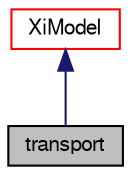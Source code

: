 digraph "transport"
{
  bgcolor="transparent";
  edge [fontname="FreeSans",fontsize="10",labelfontname="FreeSans",labelfontsize="10"];
  node [fontname="FreeSans",fontsize="10",shape=record];
  Node2 [label="transport",height=0.2,width=0.4,color="black", fillcolor="grey75", style="filled", fontcolor="black"];
  Node3 -> Node2 [dir="back",color="midnightblue",fontsize="10",style="solid",fontname="FreeSans"];
  Node3 [label="XiModel",height=0.2,width=0.4,color="red",URL="$a31882.html",tooltip="Base-class for all Xi models used by the b-Xi combustion model. See Technical Report SH/RE/01R for de..."];
}
